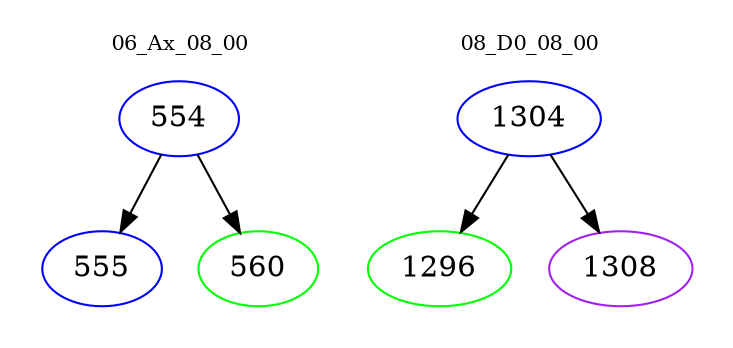 digraph{
subgraph cluster_0 {
color = white
label = "06_Ax_08_00";
fontsize=10;
T0_554 [label="554", color="blue"]
T0_554 -> T0_555 [color="black"]
T0_555 [label="555", color="blue"]
T0_554 -> T0_560 [color="black"]
T0_560 [label="560", color="green"]
}
subgraph cluster_1 {
color = white
label = "08_D0_08_00";
fontsize=10;
T1_1304 [label="1304", color="blue"]
T1_1304 -> T1_1296 [color="black"]
T1_1296 [label="1296", color="green"]
T1_1304 -> T1_1308 [color="black"]
T1_1308 [label="1308", color="purple"]
}
}
